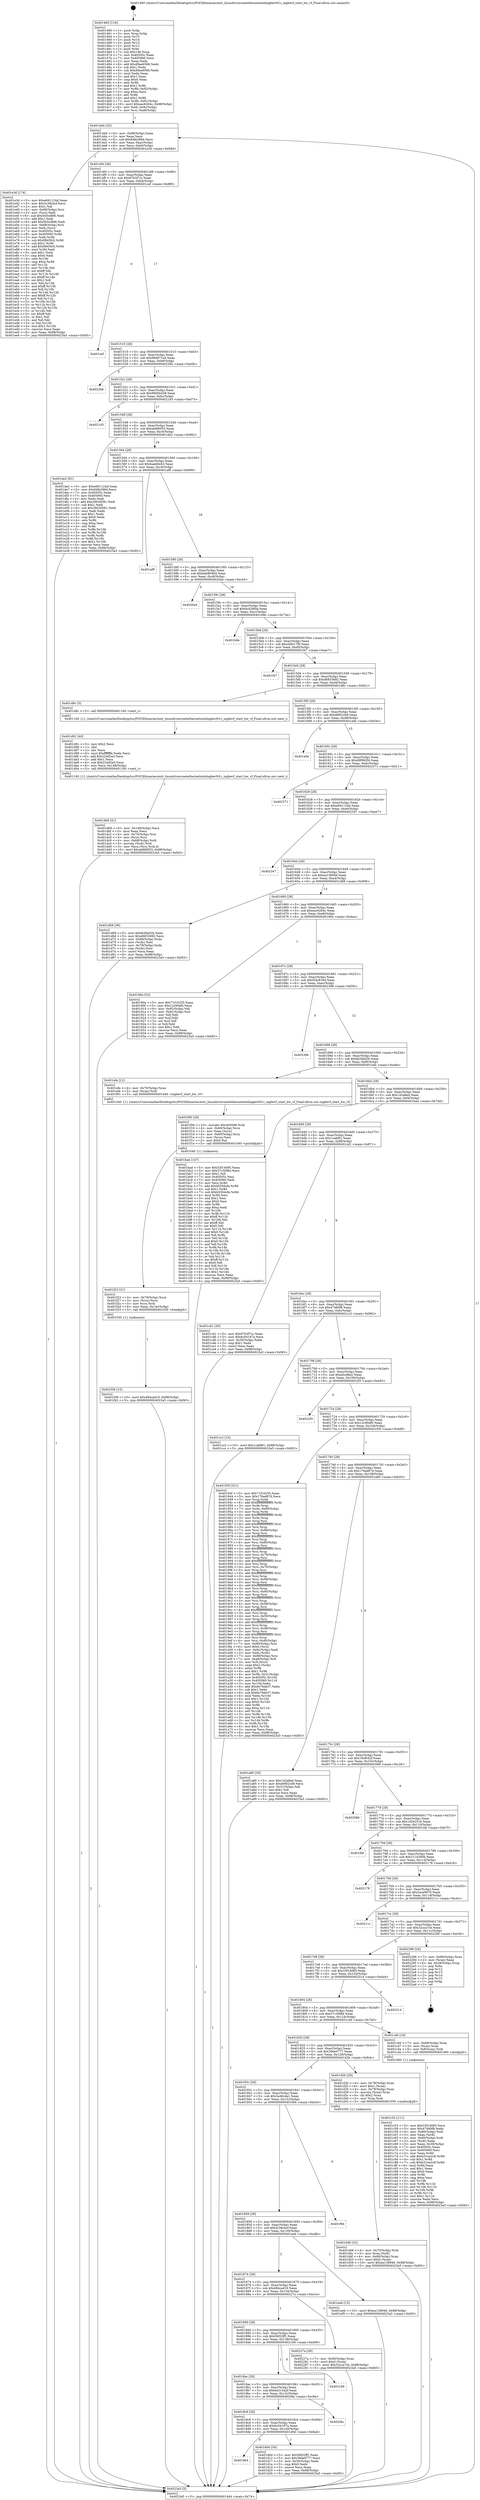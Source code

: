 digraph "0x401460" {
  label = "0x401460 (/mnt/c/Users/mathe/Desktop/tcc/POCII/binaries/extr_linuxdriversnetethernetintelixgbevfvf.c_ixgbevf_start_hw_vf_Final-ollvm.out::main(0))"
  labelloc = "t"
  node[shape=record]

  Entry [label="",width=0.3,height=0.3,shape=circle,fillcolor=black,style=filled]
  "0x4014d4" [label="{
     0x4014d4 [32]\l
     | [instrs]\l
     &nbsp;&nbsp;0x4014d4 \<+6\>: mov -0x98(%rbp),%eax\l
     &nbsp;&nbsp;0x4014da \<+2\>: mov %eax,%ecx\l
     &nbsp;&nbsp;0x4014dc \<+6\>: sub $0x84fe286d,%ecx\l
     &nbsp;&nbsp;0x4014e2 \<+6\>: mov %eax,-0xac(%rbp)\l
     &nbsp;&nbsp;0x4014e8 \<+6\>: mov %ecx,-0xb0(%rbp)\l
     &nbsp;&nbsp;0x4014ee \<+6\>: je 0000000000401e3d \<main+0x9dd\>\l
  }"]
  "0x401e3d" [label="{
     0x401e3d [174]\l
     | [instrs]\l
     &nbsp;&nbsp;0x401e3d \<+5\>: mov $0xe691124d,%eax\l
     &nbsp;&nbsp;0x401e42 \<+5\>: mov $0x3c38cbcf,%ecx\l
     &nbsp;&nbsp;0x401e47 \<+2\>: mov $0x1,%dl\l
     &nbsp;&nbsp;0x401e49 \<+4\>: mov -0x68(%rbp),%rsi\l
     &nbsp;&nbsp;0x401e4d \<+2\>: mov (%rsi),%edi\l
     &nbsp;&nbsp;0x401e4f \<+6\>: sub $0x5b5cdfd6,%edi\l
     &nbsp;&nbsp;0x401e55 \<+3\>: add $0x1,%edi\l
     &nbsp;&nbsp;0x401e58 \<+6\>: add $0x5b5cdfd6,%edi\l
     &nbsp;&nbsp;0x401e5e \<+4\>: mov -0x68(%rbp),%rsi\l
     &nbsp;&nbsp;0x401e62 \<+2\>: mov %edi,(%rsi)\l
     &nbsp;&nbsp;0x401e64 \<+7\>: mov 0x40505c,%edi\l
     &nbsp;&nbsp;0x401e6b \<+8\>: mov 0x405060,%r8d\l
     &nbsp;&nbsp;0x401e73 \<+3\>: mov %edi,%r9d\l
     &nbsp;&nbsp;0x401e76 \<+7\>: sub $0x9845fc0,%r9d\l
     &nbsp;&nbsp;0x401e7d \<+4\>: sub $0x1,%r9d\l
     &nbsp;&nbsp;0x401e81 \<+7\>: add $0x9845fc0,%r9d\l
     &nbsp;&nbsp;0x401e88 \<+4\>: imul %r9d,%edi\l
     &nbsp;&nbsp;0x401e8c \<+3\>: and $0x1,%edi\l
     &nbsp;&nbsp;0x401e8f \<+3\>: cmp $0x0,%edi\l
     &nbsp;&nbsp;0x401e92 \<+4\>: sete %r10b\l
     &nbsp;&nbsp;0x401e96 \<+4\>: cmp $0xa,%r8d\l
     &nbsp;&nbsp;0x401e9a \<+4\>: setl %r11b\l
     &nbsp;&nbsp;0x401e9e \<+3\>: mov %r10b,%bl\l
     &nbsp;&nbsp;0x401ea1 \<+3\>: xor $0xff,%bl\l
     &nbsp;&nbsp;0x401ea4 \<+3\>: mov %r11b,%r14b\l
     &nbsp;&nbsp;0x401ea7 \<+4\>: xor $0xff,%r14b\l
     &nbsp;&nbsp;0x401eab \<+3\>: xor $0x1,%dl\l
     &nbsp;&nbsp;0x401eae \<+3\>: mov %bl,%r15b\l
     &nbsp;&nbsp;0x401eb1 \<+4\>: and $0xff,%r15b\l
     &nbsp;&nbsp;0x401eb5 \<+3\>: and %dl,%r10b\l
     &nbsp;&nbsp;0x401eb8 \<+3\>: mov %r14b,%r12b\l
     &nbsp;&nbsp;0x401ebb \<+4\>: and $0xff,%r12b\l
     &nbsp;&nbsp;0x401ebf \<+3\>: and %dl,%r11b\l
     &nbsp;&nbsp;0x401ec2 \<+3\>: or %r10b,%r15b\l
     &nbsp;&nbsp;0x401ec5 \<+3\>: or %r11b,%r12b\l
     &nbsp;&nbsp;0x401ec8 \<+3\>: xor %r12b,%r15b\l
     &nbsp;&nbsp;0x401ecb \<+3\>: or %r14b,%bl\l
     &nbsp;&nbsp;0x401ece \<+3\>: xor $0xff,%bl\l
     &nbsp;&nbsp;0x401ed1 \<+3\>: or $0x1,%dl\l
     &nbsp;&nbsp;0x401ed4 \<+2\>: and %dl,%bl\l
     &nbsp;&nbsp;0x401ed6 \<+3\>: or %bl,%r15b\l
     &nbsp;&nbsp;0x401ed9 \<+4\>: test $0x1,%r15b\l
     &nbsp;&nbsp;0x401edd \<+3\>: cmovne %ecx,%eax\l
     &nbsp;&nbsp;0x401ee0 \<+6\>: mov %eax,-0x98(%rbp)\l
     &nbsp;&nbsp;0x401ee6 \<+5\>: jmp 00000000004023a5 \<main+0xf45\>\l
  }"]
  "0x4014f4" [label="{
     0x4014f4 [28]\l
     | [instrs]\l
     &nbsp;&nbsp;0x4014f4 \<+5\>: jmp 00000000004014f9 \<main+0x99\>\l
     &nbsp;&nbsp;0x4014f9 \<+6\>: mov -0xac(%rbp),%eax\l
     &nbsp;&nbsp;0x4014ff \<+5\>: sub $0x97b3f7cc,%eax\l
     &nbsp;&nbsp;0x401504 \<+6\>: mov %eax,-0xb4(%rbp)\l
     &nbsp;&nbsp;0x40150a \<+6\>: je 0000000000401cef \<main+0x88f\>\l
  }"]
  Exit [label="",width=0.3,height=0.3,shape=circle,fillcolor=black,style=filled,peripheries=2]
  "0x401cef" [label="{
     0x401cef\l
  }", style=dashed]
  "0x401510" [label="{
     0x401510 [28]\l
     | [instrs]\l
     &nbsp;&nbsp;0x401510 \<+5\>: jmp 0000000000401515 \<main+0xb5\>\l
     &nbsp;&nbsp;0x401515 \<+6\>: mov -0xac(%rbp),%eax\l
     &nbsp;&nbsp;0x40151b \<+5\>: sub $0x98d871a4,%eax\l
     &nbsp;&nbsp;0x401520 \<+6\>: mov %eax,-0xb8(%rbp)\l
     &nbsp;&nbsp;0x401526 \<+6\>: je 000000000040226b \<main+0xe0b\>\l
  }"]
  "0x401f38" [label="{
     0x401f38 [15]\l
     | [instrs]\l
     &nbsp;&nbsp;0x401f38 \<+10\>: movl $0x484cad19,-0x98(%rbp)\l
     &nbsp;&nbsp;0x401f42 \<+5\>: jmp 00000000004023a5 \<main+0xf45\>\l
  }"]
  "0x40226b" [label="{
     0x40226b\l
  }", style=dashed]
  "0x40152c" [label="{
     0x40152c [28]\l
     | [instrs]\l
     &nbsp;&nbsp;0x40152c \<+5\>: jmp 0000000000401531 \<main+0xd1\>\l
     &nbsp;&nbsp;0x401531 \<+6\>: mov -0xac(%rbp),%eax\l
     &nbsp;&nbsp;0x401537 \<+5\>: sub $0x99d5b438,%eax\l
     &nbsp;&nbsp;0x40153c \<+6\>: mov %eax,-0xbc(%rbp)\l
     &nbsp;&nbsp;0x401542 \<+6\>: je 00000000004021d3 \<main+0xd73\>\l
  }"]
  "0x401f23" [label="{
     0x401f23 [21]\l
     | [instrs]\l
     &nbsp;&nbsp;0x401f23 \<+4\>: mov -0x70(%rbp),%rcx\l
     &nbsp;&nbsp;0x401f27 \<+3\>: mov (%rcx),%rcx\l
     &nbsp;&nbsp;0x401f2a \<+3\>: mov %rcx,%rdi\l
     &nbsp;&nbsp;0x401f2d \<+6\>: mov %eax,-0x14c(%rbp)\l
     &nbsp;&nbsp;0x401f33 \<+5\>: call 0000000000401030 \<free@plt\>\l
     | [calls]\l
     &nbsp;&nbsp;0x401030 \{1\} (unknown)\l
  }"]
  "0x4021d3" [label="{
     0x4021d3\l
  }", style=dashed]
  "0x401548" [label="{
     0x401548 [28]\l
     | [instrs]\l
     &nbsp;&nbsp;0x401548 \<+5\>: jmp 000000000040154d \<main+0xed\>\l
     &nbsp;&nbsp;0x40154d \<+6\>: mov -0xac(%rbp),%eax\l
     &nbsp;&nbsp;0x401553 \<+5\>: sub $0xab880f33,%eax\l
     &nbsp;&nbsp;0x401558 \<+6\>: mov %eax,-0xc0(%rbp)\l
     &nbsp;&nbsp;0x40155e \<+6\>: je 0000000000401de2 \<main+0x982\>\l
  }"]
  "0x401f06" [label="{
     0x401f06 [29]\l
     | [instrs]\l
     &nbsp;&nbsp;0x401f06 \<+10\>: movabs $0x4030d6,%rdi\l
     &nbsp;&nbsp;0x401f10 \<+4\>: mov -0x60(%rbp),%rcx\l
     &nbsp;&nbsp;0x401f14 \<+2\>: mov %eax,(%rcx)\l
     &nbsp;&nbsp;0x401f16 \<+4\>: mov -0x60(%rbp),%rcx\l
     &nbsp;&nbsp;0x401f1a \<+2\>: mov (%rcx),%esi\l
     &nbsp;&nbsp;0x401f1c \<+2\>: mov $0x0,%al\l
     &nbsp;&nbsp;0x401f1e \<+5\>: call 0000000000401040 \<printf@plt\>\l
     | [calls]\l
     &nbsp;&nbsp;0x401040 \{1\} (unknown)\l
  }"]
  "0x401de2" [label="{
     0x401de2 [91]\l
     | [instrs]\l
     &nbsp;&nbsp;0x401de2 \<+5\>: mov $0xe691124d,%eax\l
     &nbsp;&nbsp;0x401de7 \<+5\>: mov $0x84fe286d,%ecx\l
     &nbsp;&nbsp;0x401dec \<+7\>: mov 0x40505c,%edx\l
     &nbsp;&nbsp;0x401df3 \<+7\>: mov 0x405060,%esi\l
     &nbsp;&nbsp;0x401dfa \<+2\>: mov %edx,%edi\l
     &nbsp;&nbsp;0x401dfc \<+6\>: add $0x2603d581,%edi\l
     &nbsp;&nbsp;0x401e02 \<+3\>: sub $0x1,%edi\l
     &nbsp;&nbsp;0x401e05 \<+6\>: sub $0x2603d581,%edi\l
     &nbsp;&nbsp;0x401e0b \<+3\>: imul %edi,%edx\l
     &nbsp;&nbsp;0x401e0e \<+3\>: and $0x1,%edx\l
     &nbsp;&nbsp;0x401e11 \<+3\>: cmp $0x0,%edx\l
     &nbsp;&nbsp;0x401e14 \<+4\>: sete %r8b\l
     &nbsp;&nbsp;0x401e18 \<+3\>: cmp $0xa,%esi\l
     &nbsp;&nbsp;0x401e1b \<+4\>: setl %r9b\l
     &nbsp;&nbsp;0x401e1f \<+3\>: mov %r8b,%r10b\l
     &nbsp;&nbsp;0x401e22 \<+3\>: and %r9b,%r10b\l
     &nbsp;&nbsp;0x401e25 \<+3\>: xor %r9b,%r8b\l
     &nbsp;&nbsp;0x401e28 \<+3\>: or %r8b,%r10b\l
     &nbsp;&nbsp;0x401e2b \<+4\>: test $0x1,%r10b\l
     &nbsp;&nbsp;0x401e2f \<+3\>: cmovne %ecx,%eax\l
     &nbsp;&nbsp;0x401e32 \<+6\>: mov %eax,-0x98(%rbp)\l
     &nbsp;&nbsp;0x401e38 \<+5\>: jmp 00000000004023a5 \<main+0xf45\>\l
  }"]
  "0x401564" [label="{
     0x401564 [28]\l
     | [instrs]\l
     &nbsp;&nbsp;0x401564 \<+5\>: jmp 0000000000401569 \<main+0x109\>\l
     &nbsp;&nbsp;0x401569 \<+6\>: mov -0xac(%rbp),%eax\l
     &nbsp;&nbsp;0x40156f \<+5\>: sub $0xbaab0d43,%eax\l
     &nbsp;&nbsp;0x401574 \<+6\>: mov %eax,-0xc4(%rbp)\l
     &nbsp;&nbsp;0x40157a \<+6\>: je 0000000000401af9 \<main+0x699\>\l
  }"]
  "0x401db9" [label="{
     0x401db9 [41]\l
     | [instrs]\l
     &nbsp;&nbsp;0x401db9 \<+6\>: mov -0x148(%rbp),%ecx\l
     &nbsp;&nbsp;0x401dbf \<+3\>: imul %eax,%ecx\l
     &nbsp;&nbsp;0x401dc2 \<+4\>: mov -0x70(%rbp),%rsi\l
     &nbsp;&nbsp;0x401dc6 \<+3\>: mov (%rsi),%rsi\l
     &nbsp;&nbsp;0x401dc9 \<+4\>: mov -0x68(%rbp),%rdi\l
     &nbsp;&nbsp;0x401dcd \<+3\>: movslq (%rdi),%rdi\l
     &nbsp;&nbsp;0x401dd0 \<+3\>: mov %ecx,(%rsi,%rdi,4)\l
     &nbsp;&nbsp;0x401dd3 \<+10\>: movl $0xab880f33,-0x98(%rbp)\l
     &nbsp;&nbsp;0x401ddd \<+5\>: jmp 00000000004023a5 \<main+0xf45\>\l
  }"]
  "0x401af9" [label="{
     0x401af9\l
  }", style=dashed]
  "0x401580" [label="{
     0x401580 [28]\l
     | [instrs]\l
     &nbsp;&nbsp;0x401580 \<+5\>: jmp 0000000000401585 \<main+0x125\>\l
     &nbsp;&nbsp;0x401585 \<+6\>: mov -0xac(%rbp),%eax\l
     &nbsp;&nbsp;0x40158b \<+5\>: sub $0xbab8040d,%eax\l
     &nbsp;&nbsp;0x401590 \<+6\>: mov %eax,-0xc8(%rbp)\l
     &nbsp;&nbsp;0x401596 \<+6\>: je 00000000004020a4 \<main+0xc44\>\l
  }"]
  "0x401d91" [label="{
     0x401d91 [40]\l
     | [instrs]\l
     &nbsp;&nbsp;0x401d91 \<+5\>: mov $0x2,%ecx\l
     &nbsp;&nbsp;0x401d96 \<+1\>: cltd\l
     &nbsp;&nbsp;0x401d97 \<+2\>: idiv %ecx\l
     &nbsp;&nbsp;0x401d99 \<+6\>: imul $0xfffffffe,%edx,%ecx\l
     &nbsp;&nbsp;0x401d9f \<+6\>: add $0x224d5a5,%ecx\l
     &nbsp;&nbsp;0x401da5 \<+3\>: add $0x1,%ecx\l
     &nbsp;&nbsp;0x401da8 \<+6\>: sub $0x224d5a5,%ecx\l
     &nbsp;&nbsp;0x401dae \<+6\>: mov %ecx,-0x148(%rbp)\l
     &nbsp;&nbsp;0x401db4 \<+5\>: call 0000000000401160 \<next_i\>\l
     | [calls]\l
     &nbsp;&nbsp;0x401160 \{1\} (/mnt/c/Users/mathe/Desktop/tcc/POCII/binaries/extr_linuxdriversnetethernetintelixgbevfvf.c_ixgbevf_start_hw_vf_Final-ollvm.out::next_i)\l
  }"]
  "0x4020a4" [label="{
     0x4020a4\l
  }", style=dashed]
  "0x40159c" [label="{
     0x40159c [28]\l
     | [instrs]\l
     &nbsp;&nbsp;0x40159c \<+5\>: jmp 00000000004015a1 \<main+0x141\>\l
     &nbsp;&nbsp;0x4015a1 \<+6\>: mov -0xac(%rbp),%eax\l
     &nbsp;&nbsp;0x4015a7 \<+5\>: sub $0xbc428fda,%eax\l
     &nbsp;&nbsp;0x4015ac \<+6\>: mov %eax,-0xcc(%rbp)\l
     &nbsp;&nbsp;0x4015b2 \<+6\>: je 0000000000401b9e \<main+0x73e\>\l
  }"]
  "0x401d48" [label="{
     0x401d48 [32]\l
     | [instrs]\l
     &nbsp;&nbsp;0x401d48 \<+4\>: mov -0x70(%rbp),%rdi\l
     &nbsp;&nbsp;0x401d4c \<+3\>: mov %rax,(%rdi)\l
     &nbsp;&nbsp;0x401d4f \<+4\>: mov -0x68(%rbp),%rax\l
     &nbsp;&nbsp;0x401d53 \<+6\>: movl $0x0,(%rax)\l
     &nbsp;&nbsp;0x401d59 \<+10\>: movl $0xea138946,-0x98(%rbp)\l
     &nbsp;&nbsp;0x401d63 \<+5\>: jmp 00000000004023a5 \<main+0xf45\>\l
  }"]
  "0x401b9e" [label="{
     0x401b9e\l
  }", style=dashed]
  "0x4015b8" [label="{
     0x4015b8 [28]\l
     | [instrs]\l
     &nbsp;&nbsp;0x4015b8 \<+5\>: jmp 00000000004015bd \<main+0x15d\>\l
     &nbsp;&nbsp;0x4015bd \<+6\>: mov -0xac(%rbp),%eax\l
     &nbsp;&nbsp;0x4015c3 \<+5\>: sub $0xcb8c17f0,%eax\l
     &nbsp;&nbsp;0x4015c8 \<+6\>: mov %eax,-0xd0(%rbp)\l
     &nbsp;&nbsp;0x4015ce \<+6\>: je 0000000000401f47 \<main+0xae7\>\l
  }"]
  "0x4018e4" [label="{
     0x4018e4\l
  }", style=dashed]
  "0x401f47" [label="{
     0x401f47\l
  }", style=dashed]
  "0x4015d4" [label="{
     0x4015d4 [28]\l
     | [instrs]\l
     &nbsp;&nbsp;0x4015d4 \<+5\>: jmp 00000000004015d9 \<main+0x179\>\l
     &nbsp;&nbsp;0x4015d9 \<+6\>: mov -0xac(%rbp),%eax\l
     &nbsp;&nbsp;0x4015df \<+5\>: sub $0xd6833692,%eax\l
     &nbsp;&nbsp;0x4015e4 \<+6\>: mov %eax,-0xd4(%rbp)\l
     &nbsp;&nbsp;0x4015ea \<+6\>: je 0000000000401d8c \<main+0x92c\>\l
  }"]
  "0x401d0d" [label="{
     0x401d0d [30]\l
     | [instrs]\l
     &nbsp;&nbsp;0x401d0d \<+5\>: mov $0x5fd52ff1,%eax\l
     &nbsp;&nbsp;0x401d12 \<+5\>: mov $0x39de0777,%ecx\l
     &nbsp;&nbsp;0x401d17 \<+3\>: mov -0x30(%rbp),%edx\l
     &nbsp;&nbsp;0x401d1a \<+3\>: cmp $0x0,%edx\l
     &nbsp;&nbsp;0x401d1d \<+3\>: cmove %ecx,%eax\l
     &nbsp;&nbsp;0x401d20 \<+6\>: mov %eax,-0x98(%rbp)\l
     &nbsp;&nbsp;0x401d26 \<+5\>: jmp 00000000004023a5 \<main+0xf45\>\l
  }"]
  "0x401d8c" [label="{
     0x401d8c [5]\l
     | [instrs]\l
     &nbsp;&nbsp;0x401d8c \<+5\>: call 0000000000401160 \<next_i\>\l
     | [calls]\l
     &nbsp;&nbsp;0x401160 \{1\} (/mnt/c/Users/mathe/Desktop/tcc/POCII/binaries/extr_linuxdriversnetethernetintelixgbevfvf.c_ixgbevf_start_hw_vf_Final-ollvm.out::next_i)\l
  }"]
  "0x4015f0" [label="{
     0x4015f0 [28]\l
     | [instrs]\l
     &nbsp;&nbsp;0x4015f0 \<+5\>: jmp 00000000004015f5 \<main+0x195\>\l
     &nbsp;&nbsp;0x4015f5 \<+6\>: mov -0xac(%rbp),%eax\l
     &nbsp;&nbsp;0x4015fb \<+5\>: sub $0xd6f02cb9,%eax\l
     &nbsp;&nbsp;0x401600 \<+6\>: mov %eax,-0xd8(%rbp)\l
     &nbsp;&nbsp;0x401606 \<+6\>: je 0000000000401a9e \<main+0x63e\>\l
  }"]
  "0x4018c8" [label="{
     0x4018c8 [28]\l
     | [instrs]\l
     &nbsp;&nbsp;0x4018c8 \<+5\>: jmp 00000000004018cd \<main+0x46d\>\l
     &nbsp;&nbsp;0x4018cd \<+6\>: mov -0xac(%rbp),%eax\l
     &nbsp;&nbsp;0x4018d3 \<+5\>: sub $0x6c04167a,%eax\l
     &nbsp;&nbsp;0x4018d8 \<+6\>: mov %eax,-0x140(%rbp)\l
     &nbsp;&nbsp;0x4018de \<+6\>: je 0000000000401d0d \<main+0x8ad\>\l
  }"]
  "0x401a9e" [label="{
     0x401a9e\l
  }", style=dashed]
  "0x40160c" [label="{
     0x40160c [28]\l
     | [instrs]\l
     &nbsp;&nbsp;0x40160c \<+5\>: jmp 0000000000401611 \<main+0x1b1\>\l
     &nbsp;&nbsp;0x401611 \<+6\>: mov -0xac(%rbp),%eax\l
     &nbsp;&nbsp;0x401617 \<+5\>: sub $0xd9f992f4,%eax\l
     &nbsp;&nbsp;0x40161c \<+6\>: mov %eax,-0xdc(%rbp)\l
     &nbsp;&nbsp;0x401622 \<+6\>: je 0000000000402371 \<main+0xf11\>\l
  }"]
  "0x4020fa" [label="{
     0x4020fa\l
  }", style=dashed]
  "0x402371" [label="{
     0x402371\l
  }", style=dashed]
  "0x401628" [label="{
     0x401628 [28]\l
     | [instrs]\l
     &nbsp;&nbsp;0x401628 \<+5\>: jmp 000000000040162d \<main+0x1cd\>\l
     &nbsp;&nbsp;0x40162d \<+6\>: mov -0xac(%rbp),%eax\l
     &nbsp;&nbsp;0x401633 \<+5\>: sub $0xe691124d,%eax\l
     &nbsp;&nbsp;0x401638 \<+6\>: mov %eax,-0xe0(%rbp)\l
     &nbsp;&nbsp;0x40163e \<+6\>: je 0000000000402347 \<main+0xee7\>\l
  }"]
  "0x4018ac" [label="{
     0x4018ac [28]\l
     | [instrs]\l
     &nbsp;&nbsp;0x4018ac \<+5\>: jmp 00000000004018b1 \<main+0x451\>\l
     &nbsp;&nbsp;0x4018b1 \<+6\>: mov -0xac(%rbp),%eax\l
     &nbsp;&nbsp;0x4018b7 \<+5\>: sub $0x6a315a2f,%eax\l
     &nbsp;&nbsp;0x4018bc \<+6\>: mov %eax,-0x13c(%rbp)\l
     &nbsp;&nbsp;0x4018c2 \<+6\>: je 00000000004020fa \<main+0xc9a\>\l
  }"]
  "0x402347" [label="{
     0x402347\l
  }", style=dashed]
  "0x401644" [label="{
     0x401644 [28]\l
     | [instrs]\l
     &nbsp;&nbsp;0x401644 \<+5\>: jmp 0000000000401649 \<main+0x1e9\>\l
     &nbsp;&nbsp;0x401649 \<+6\>: mov -0xac(%rbp),%eax\l
     &nbsp;&nbsp;0x40164f \<+5\>: sub $0xea138946,%eax\l
     &nbsp;&nbsp;0x401654 \<+6\>: mov %eax,-0xe4(%rbp)\l
     &nbsp;&nbsp;0x40165a \<+6\>: je 0000000000401d68 \<main+0x908\>\l
  }"]
  "0x402169" [label="{
     0x402169\l
  }", style=dashed]
  "0x401d68" [label="{
     0x401d68 [36]\l
     | [instrs]\l
     &nbsp;&nbsp;0x401d68 \<+5\>: mov $0xfe28a02b,%eax\l
     &nbsp;&nbsp;0x401d6d \<+5\>: mov $0xd6833692,%ecx\l
     &nbsp;&nbsp;0x401d72 \<+4\>: mov -0x68(%rbp),%rdx\l
     &nbsp;&nbsp;0x401d76 \<+2\>: mov (%rdx),%esi\l
     &nbsp;&nbsp;0x401d78 \<+4\>: mov -0x78(%rbp),%rdx\l
     &nbsp;&nbsp;0x401d7c \<+2\>: cmp (%rdx),%esi\l
     &nbsp;&nbsp;0x401d7e \<+3\>: cmovl %ecx,%eax\l
     &nbsp;&nbsp;0x401d81 \<+6\>: mov %eax,-0x98(%rbp)\l
     &nbsp;&nbsp;0x401d87 \<+5\>: jmp 00000000004023a5 \<main+0xf45\>\l
  }"]
  "0x401660" [label="{
     0x401660 [28]\l
     | [instrs]\l
     &nbsp;&nbsp;0x401660 \<+5\>: jmp 0000000000401665 \<main+0x205\>\l
     &nbsp;&nbsp;0x401665 \<+6\>: mov -0xac(%rbp),%eax\l
     &nbsp;&nbsp;0x40166b \<+5\>: sub $0xeac6264c,%eax\l
     &nbsp;&nbsp;0x401670 \<+6\>: mov %eax,-0xe8(%rbp)\l
     &nbsp;&nbsp;0x401676 \<+6\>: je 000000000040190a \<main+0x4aa\>\l
  }"]
  "0x401890" [label="{
     0x401890 [28]\l
     | [instrs]\l
     &nbsp;&nbsp;0x401890 \<+5\>: jmp 0000000000401895 \<main+0x435\>\l
     &nbsp;&nbsp;0x401895 \<+6\>: mov -0xac(%rbp),%eax\l
     &nbsp;&nbsp;0x40189b \<+5\>: sub $0x5fd52ff1,%eax\l
     &nbsp;&nbsp;0x4018a0 \<+6\>: mov %eax,-0x138(%rbp)\l
     &nbsp;&nbsp;0x4018a6 \<+6\>: je 0000000000402169 \<main+0xd09\>\l
  }"]
  "0x40190a" [label="{
     0x40190a [53]\l
     | [instrs]\l
     &nbsp;&nbsp;0x40190a \<+5\>: mov $0x71f10255,%eax\l
     &nbsp;&nbsp;0x40190f \<+5\>: mov $0x12c90af0,%ecx\l
     &nbsp;&nbsp;0x401914 \<+6\>: mov -0x92(%rbp),%dl\l
     &nbsp;&nbsp;0x40191a \<+7\>: mov -0x91(%rbp),%sil\l
     &nbsp;&nbsp;0x401921 \<+3\>: mov %dl,%dil\l
     &nbsp;&nbsp;0x401924 \<+3\>: and %sil,%dil\l
     &nbsp;&nbsp;0x401927 \<+3\>: xor %sil,%dl\l
     &nbsp;&nbsp;0x40192a \<+3\>: or %dl,%dil\l
     &nbsp;&nbsp;0x40192d \<+4\>: test $0x1,%dil\l
     &nbsp;&nbsp;0x401931 \<+3\>: cmovne %ecx,%eax\l
     &nbsp;&nbsp;0x401934 \<+6\>: mov %eax,-0x98(%rbp)\l
     &nbsp;&nbsp;0x40193a \<+5\>: jmp 00000000004023a5 \<main+0xf45\>\l
  }"]
  "0x40167c" [label="{
     0x40167c [28]\l
     | [instrs]\l
     &nbsp;&nbsp;0x40167c \<+5\>: jmp 0000000000401681 \<main+0x221\>\l
     &nbsp;&nbsp;0x401681 \<+6\>: mov -0xac(%rbp),%eax\l
     &nbsp;&nbsp;0x401687 \<+5\>: sub $0xf2dc8164,%eax\l
     &nbsp;&nbsp;0x40168c \<+6\>: mov %eax,-0xec(%rbp)\l
     &nbsp;&nbsp;0x401692 \<+6\>: je 0000000000402396 \<main+0xf36\>\l
  }"]
  "0x4023a5" [label="{
     0x4023a5 [5]\l
     | [instrs]\l
     &nbsp;&nbsp;0x4023a5 \<+5\>: jmp 00000000004014d4 \<main+0x74\>\l
  }"]
  "0x401460" [label="{
     0x401460 [116]\l
     | [instrs]\l
     &nbsp;&nbsp;0x401460 \<+1\>: push %rbp\l
     &nbsp;&nbsp;0x401461 \<+3\>: mov %rsp,%rbp\l
     &nbsp;&nbsp;0x401464 \<+2\>: push %r15\l
     &nbsp;&nbsp;0x401466 \<+2\>: push %r14\l
     &nbsp;&nbsp;0x401468 \<+2\>: push %r13\l
     &nbsp;&nbsp;0x40146a \<+2\>: push %r12\l
     &nbsp;&nbsp;0x40146c \<+1\>: push %rbx\l
     &nbsp;&nbsp;0x40146d \<+7\>: sub $0x148,%rsp\l
     &nbsp;&nbsp;0x401474 \<+7\>: mov 0x40505c,%eax\l
     &nbsp;&nbsp;0x40147b \<+7\>: mov 0x405060,%ecx\l
     &nbsp;&nbsp;0x401482 \<+2\>: mov %eax,%edx\l
     &nbsp;&nbsp;0x401484 \<+6\>: add $0xd9ae6566,%edx\l
     &nbsp;&nbsp;0x40148a \<+3\>: sub $0x1,%edx\l
     &nbsp;&nbsp;0x40148d \<+6\>: sub $0xd9ae6566,%edx\l
     &nbsp;&nbsp;0x401493 \<+3\>: imul %edx,%eax\l
     &nbsp;&nbsp;0x401496 \<+3\>: and $0x1,%eax\l
     &nbsp;&nbsp;0x401499 \<+3\>: cmp $0x0,%eax\l
     &nbsp;&nbsp;0x40149c \<+4\>: sete %r8b\l
     &nbsp;&nbsp;0x4014a0 \<+4\>: and $0x1,%r8b\l
     &nbsp;&nbsp;0x4014a4 \<+7\>: mov %r8b,-0x92(%rbp)\l
     &nbsp;&nbsp;0x4014ab \<+3\>: cmp $0xa,%ecx\l
     &nbsp;&nbsp;0x4014ae \<+4\>: setl %r8b\l
     &nbsp;&nbsp;0x4014b2 \<+4\>: and $0x1,%r8b\l
     &nbsp;&nbsp;0x4014b6 \<+7\>: mov %r8b,-0x91(%rbp)\l
     &nbsp;&nbsp;0x4014bd \<+10\>: movl $0xeac6264c,-0x98(%rbp)\l
     &nbsp;&nbsp;0x4014c7 \<+6\>: mov %edi,-0x9c(%rbp)\l
     &nbsp;&nbsp;0x4014cd \<+7\>: mov %rsi,-0xa8(%rbp)\l
  }"]
  "0x40227a" [label="{
     0x40227a [28]\l
     | [instrs]\l
     &nbsp;&nbsp;0x40227a \<+7\>: mov -0x90(%rbp),%rax\l
     &nbsp;&nbsp;0x402281 \<+6\>: movl $0x0,(%rax)\l
     &nbsp;&nbsp;0x402287 \<+10\>: movl $0x32cca7cb,-0x98(%rbp)\l
     &nbsp;&nbsp;0x402291 \<+5\>: jmp 00000000004023a5 \<main+0xf45\>\l
  }"]
  "0x402396" [label="{
     0x402396\l
  }", style=dashed]
  "0x401698" [label="{
     0x401698 [28]\l
     | [instrs]\l
     &nbsp;&nbsp;0x401698 \<+5\>: jmp 000000000040169d \<main+0x23d\>\l
     &nbsp;&nbsp;0x40169d \<+6\>: mov -0xac(%rbp),%eax\l
     &nbsp;&nbsp;0x4016a3 \<+5\>: sub $0xfe28a02b,%eax\l
     &nbsp;&nbsp;0x4016a8 \<+6\>: mov %eax,-0xf0(%rbp)\l
     &nbsp;&nbsp;0x4016ae \<+6\>: je 0000000000401efa \<main+0xa9a\>\l
  }"]
  "0x401874" [label="{
     0x401874 [28]\l
     | [instrs]\l
     &nbsp;&nbsp;0x401874 \<+5\>: jmp 0000000000401879 \<main+0x419\>\l
     &nbsp;&nbsp;0x401879 \<+6\>: mov -0xac(%rbp),%eax\l
     &nbsp;&nbsp;0x40187f \<+5\>: sub $0x484cad19,%eax\l
     &nbsp;&nbsp;0x401884 \<+6\>: mov %eax,-0x134(%rbp)\l
     &nbsp;&nbsp;0x40188a \<+6\>: je 000000000040227a \<main+0xe1a\>\l
  }"]
  "0x401efa" [label="{
     0x401efa [12]\l
     | [instrs]\l
     &nbsp;&nbsp;0x401efa \<+4\>: mov -0x70(%rbp),%rax\l
     &nbsp;&nbsp;0x401efe \<+3\>: mov (%rax),%rdi\l
     &nbsp;&nbsp;0x401f01 \<+5\>: call 0000000000401440 \<ixgbevf_start_hw_vf\>\l
     | [calls]\l
     &nbsp;&nbsp;0x401440 \{1\} (/mnt/c/Users/mathe/Desktop/tcc/POCII/binaries/extr_linuxdriversnetethernetintelixgbevfvf.c_ixgbevf_start_hw_vf_Final-ollvm.out::ixgbevf_start_hw_vf)\l
  }"]
  "0x4016b4" [label="{
     0x4016b4 [28]\l
     | [instrs]\l
     &nbsp;&nbsp;0x4016b4 \<+5\>: jmp 00000000004016b9 \<main+0x259\>\l
     &nbsp;&nbsp;0x4016b9 \<+6\>: mov -0xac(%rbp),%eax\l
     &nbsp;&nbsp;0x4016bf \<+5\>: sub $0x142a8ed,%eax\l
     &nbsp;&nbsp;0x4016c4 \<+6\>: mov %eax,-0xf4(%rbp)\l
     &nbsp;&nbsp;0x4016ca \<+6\>: je 0000000000401bad \<main+0x74d\>\l
  }"]
  "0x401eeb" [label="{
     0x401eeb [15]\l
     | [instrs]\l
     &nbsp;&nbsp;0x401eeb \<+10\>: movl $0xea138946,-0x98(%rbp)\l
     &nbsp;&nbsp;0x401ef5 \<+5\>: jmp 00000000004023a5 \<main+0xf45\>\l
  }"]
  "0x401bad" [label="{
     0x401bad [147]\l
     | [instrs]\l
     &nbsp;&nbsp;0x401bad \<+5\>: mov $0x33f14085,%eax\l
     &nbsp;&nbsp;0x401bb2 \<+5\>: mov $0x37c30f84,%ecx\l
     &nbsp;&nbsp;0x401bb7 \<+2\>: mov $0x1,%dl\l
     &nbsp;&nbsp;0x401bb9 \<+7\>: mov 0x40505c,%esi\l
     &nbsp;&nbsp;0x401bc0 \<+7\>: mov 0x405060,%edi\l
     &nbsp;&nbsp;0x401bc7 \<+3\>: mov %esi,%r8d\l
     &nbsp;&nbsp;0x401bca \<+7\>: add $0xb550dcfe,%r8d\l
     &nbsp;&nbsp;0x401bd1 \<+4\>: sub $0x1,%r8d\l
     &nbsp;&nbsp;0x401bd5 \<+7\>: sub $0xb550dcfe,%r8d\l
     &nbsp;&nbsp;0x401bdc \<+4\>: imul %r8d,%esi\l
     &nbsp;&nbsp;0x401be0 \<+3\>: and $0x1,%esi\l
     &nbsp;&nbsp;0x401be3 \<+3\>: cmp $0x0,%esi\l
     &nbsp;&nbsp;0x401be6 \<+4\>: sete %r9b\l
     &nbsp;&nbsp;0x401bea \<+3\>: cmp $0xa,%edi\l
     &nbsp;&nbsp;0x401bed \<+4\>: setl %r10b\l
     &nbsp;&nbsp;0x401bf1 \<+3\>: mov %r9b,%r11b\l
     &nbsp;&nbsp;0x401bf4 \<+4\>: xor $0xff,%r11b\l
     &nbsp;&nbsp;0x401bf8 \<+3\>: mov %r10b,%bl\l
     &nbsp;&nbsp;0x401bfb \<+3\>: xor $0xff,%bl\l
     &nbsp;&nbsp;0x401bfe \<+3\>: xor $0x0,%dl\l
     &nbsp;&nbsp;0x401c01 \<+3\>: mov %r11b,%r14b\l
     &nbsp;&nbsp;0x401c04 \<+4\>: and $0x0,%r14b\l
     &nbsp;&nbsp;0x401c08 \<+3\>: and %dl,%r9b\l
     &nbsp;&nbsp;0x401c0b \<+3\>: mov %bl,%r15b\l
     &nbsp;&nbsp;0x401c0e \<+4\>: and $0x0,%r15b\l
     &nbsp;&nbsp;0x401c12 \<+3\>: and %dl,%r10b\l
     &nbsp;&nbsp;0x401c15 \<+3\>: or %r9b,%r14b\l
     &nbsp;&nbsp;0x401c18 \<+3\>: or %r10b,%r15b\l
     &nbsp;&nbsp;0x401c1b \<+3\>: xor %r15b,%r14b\l
     &nbsp;&nbsp;0x401c1e \<+3\>: or %bl,%r11b\l
     &nbsp;&nbsp;0x401c21 \<+4\>: xor $0xff,%r11b\l
     &nbsp;&nbsp;0x401c25 \<+3\>: or $0x0,%dl\l
     &nbsp;&nbsp;0x401c28 \<+3\>: and %dl,%r11b\l
     &nbsp;&nbsp;0x401c2b \<+3\>: or %r11b,%r14b\l
     &nbsp;&nbsp;0x401c2e \<+4\>: test $0x1,%r14b\l
     &nbsp;&nbsp;0x401c32 \<+3\>: cmovne %ecx,%eax\l
     &nbsp;&nbsp;0x401c35 \<+6\>: mov %eax,-0x98(%rbp)\l
     &nbsp;&nbsp;0x401c3b \<+5\>: jmp 00000000004023a5 \<main+0xf45\>\l
  }"]
  "0x4016d0" [label="{
     0x4016d0 [28]\l
     | [instrs]\l
     &nbsp;&nbsp;0x4016d0 \<+5\>: jmp 00000000004016d5 \<main+0x275\>\l
     &nbsp;&nbsp;0x4016d5 \<+6\>: mov -0xac(%rbp),%eax\l
     &nbsp;&nbsp;0x4016db \<+5\>: sub $0x1ca6f81,%eax\l
     &nbsp;&nbsp;0x4016e0 \<+6\>: mov %eax,-0xf8(%rbp)\l
     &nbsp;&nbsp;0x4016e6 \<+6\>: je 0000000000401cd1 \<main+0x871\>\l
  }"]
  "0x401858" [label="{
     0x401858 [28]\l
     | [instrs]\l
     &nbsp;&nbsp;0x401858 \<+5\>: jmp 000000000040185d \<main+0x3fd\>\l
     &nbsp;&nbsp;0x40185d \<+6\>: mov -0xac(%rbp),%eax\l
     &nbsp;&nbsp;0x401863 \<+5\>: sub $0x3c38cbcf,%eax\l
     &nbsp;&nbsp;0x401868 \<+6\>: mov %eax,-0x130(%rbp)\l
     &nbsp;&nbsp;0x40186e \<+6\>: je 0000000000401eeb \<main+0xa8b\>\l
  }"]
  "0x401cd1" [label="{
     0x401cd1 [30]\l
     | [instrs]\l
     &nbsp;&nbsp;0x401cd1 \<+5\>: mov $0x97b3f7cc,%eax\l
     &nbsp;&nbsp;0x401cd6 \<+5\>: mov $0x6c04167a,%ecx\l
     &nbsp;&nbsp;0x401cdb \<+3\>: mov -0x30(%rbp),%edx\l
     &nbsp;&nbsp;0x401cde \<+3\>: cmp $0x1,%edx\l
     &nbsp;&nbsp;0x401ce1 \<+3\>: cmovl %ecx,%eax\l
     &nbsp;&nbsp;0x401ce4 \<+6\>: mov %eax,-0x98(%rbp)\l
     &nbsp;&nbsp;0x401cea \<+5\>: jmp 00000000004023a5 \<main+0xf45\>\l
  }"]
  "0x4016ec" [label="{
     0x4016ec [28]\l
     | [instrs]\l
     &nbsp;&nbsp;0x4016ec \<+5\>: jmp 00000000004016f1 \<main+0x291\>\l
     &nbsp;&nbsp;0x4016f1 \<+6\>: mov -0xac(%rbp),%eax\l
     &nbsp;&nbsp;0x4016f7 \<+5\>: sub $0x47480f8,%eax\l
     &nbsp;&nbsp;0x4016fc \<+6\>: mov %eax,-0xfc(%rbp)\l
     &nbsp;&nbsp;0x401702 \<+6\>: je 0000000000401cc2 \<main+0x862\>\l
  }"]
  "0x401f84" [label="{
     0x401f84\l
  }", style=dashed]
  "0x401cc2" [label="{
     0x401cc2 [15]\l
     | [instrs]\l
     &nbsp;&nbsp;0x401cc2 \<+10\>: movl $0x1ca6f81,-0x98(%rbp)\l
     &nbsp;&nbsp;0x401ccc \<+5\>: jmp 00000000004023a5 \<main+0xf45\>\l
  }"]
  "0x401708" [label="{
     0x401708 [28]\l
     | [instrs]\l
     &nbsp;&nbsp;0x401708 \<+5\>: jmp 000000000040170d \<main+0x2ad\>\l
     &nbsp;&nbsp;0x40170d \<+6\>: mov -0xac(%rbp),%eax\l
     &nbsp;&nbsp;0x401713 \<+5\>: sub $0xa0cd8a2,%eax\l
     &nbsp;&nbsp;0x401718 \<+6\>: mov %eax,-0x100(%rbp)\l
     &nbsp;&nbsp;0x40171e \<+6\>: je 00000000004022f3 \<main+0xe93\>\l
  }"]
  "0x40183c" [label="{
     0x40183c [28]\l
     | [instrs]\l
     &nbsp;&nbsp;0x40183c \<+5\>: jmp 0000000000401841 \<main+0x3e1\>\l
     &nbsp;&nbsp;0x401841 \<+6\>: mov -0xac(%rbp),%eax\l
     &nbsp;&nbsp;0x401847 \<+5\>: sub $0x3a40cda1,%eax\l
     &nbsp;&nbsp;0x40184c \<+6\>: mov %eax,-0x12c(%rbp)\l
     &nbsp;&nbsp;0x401852 \<+6\>: je 0000000000401f84 \<main+0xb24\>\l
  }"]
  "0x4022f3" [label="{
     0x4022f3\l
  }", style=dashed]
  "0x401724" [label="{
     0x401724 [28]\l
     | [instrs]\l
     &nbsp;&nbsp;0x401724 \<+5\>: jmp 0000000000401729 \<main+0x2c9\>\l
     &nbsp;&nbsp;0x401729 \<+6\>: mov -0xac(%rbp),%eax\l
     &nbsp;&nbsp;0x40172f \<+5\>: sub $0x12c90af0,%eax\l
     &nbsp;&nbsp;0x401734 \<+6\>: mov %eax,-0x104(%rbp)\l
     &nbsp;&nbsp;0x40173a \<+6\>: je 000000000040193f \<main+0x4df\>\l
  }"]
  "0x401d2b" [label="{
     0x401d2b [29]\l
     | [instrs]\l
     &nbsp;&nbsp;0x401d2b \<+4\>: mov -0x78(%rbp),%rax\l
     &nbsp;&nbsp;0x401d2f \<+6\>: movl $0x1,(%rax)\l
     &nbsp;&nbsp;0x401d35 \<+4\>: mov -0x78(%rbp),%rax\l
     &nbsp;&nbsp;0x401d39 \<+3\>: movslq (%rax),%rax\l
     &nbsp;&nbsp;0x401d3c \<+4\>: shl $0x2,%rax\l
     &nbsp;&nbsp;0x401d40 \<+3\>: mov %rax,%rdi\l
     &nbsp;&nbsp;0x401d43 \<+5\>: call 0000000000401050 \<malloc@plt\>\l
     | [calls]\l
     &nbsp;&nbsp;0x401050 \{1\} (unknown)\l
  }"]
  "0x40193f" [label="{
     0x40193f [321]\l
     | [instrs]\l
     &nbsp;&nbsp;0x40193f \<+5\>: mov $0x71f10255,%eax\l
     &nbsp;&nbsp;0x401944 \<+5\>: mov $0x176ad87d,%ecx\l
     &nbsp;&nbsp;0x401949 \<+3\>: mov %rsp,%rdx\l
     &nbsp;&nbsp;0x40194c \<+4\>: add $0xfffffffffffffff0,%rdx\l
     &nbsp;&nbsp;0x401950 \<+3\>: mov %rdx,%rsp\l
     &nbsp;&nbsp;0x401953 \<+7\>: mov %rdx,-0x90(%rbp)\l
     &nbsp;&nbsp;0x40195a \<+3\>: mov %rsp,%rdx\l
     &nbsp;&nbsp;0x40195d \<+4\>: add $0xfffffffffffffff0,%rdx\l
     &nbsp;&nbsp;0x401961 \<+3\>: mov %rdx,%rsp\l
     &nbsp;&nbsp;0x401964 \<+3\>: mov %rsp,%rsi\l
     &nbsp;&nbsp;0x401967 \<+4\>: add $0xfffffffffffffff0,%rsi\l
     &nbsp;&nbsp;0x40196b \<+3\>: mov %rsi,%rsp\l
     &nbsp;&nbsp;0x40196e \<+7\>: mov %rsi,-0x88(%rbp)\l
     &nbsp;&nbsp;0x401975 \<+3\>: mov %rsp,%rsi\l
     &nbsp;&nbsp;0x401978 \<+4\>: add $0xfffffffffffffff0,%rsi\l
     &nbsp;&nbsp;0x40197c \<+3\>: mov %rsi,%rsp\l
     &nbsp;&nbsp;0x40197f \<+4\>: mov %rsi,-0x80(%rbp)\l
     &nbsp;&nbsp;0x401983 \<+3\>: mov %rsp,%rsi\l
     &nbsp;&nbsp;0x401986 \<+4\>: add $0xfffffffffffffff0,%rsi\l
     &nbsp;&nbsp;0x40198a \<+3\>: mov %rsi,%rsp\l
     &nbsp;&nbsp;0x40198d \<+4\>: mov %rsi,-0x78(%rbp)\l
     &nbsp;&nbsp;0x401991 \<+3\>: mov %rsp,%rsi\l
     &nbsp;&nbsp;0x401994 \<+4\>: add $0xfffffffffffffff0,%rsi\l
     &nbsp;&nbsp;0x401998 \<+3\>: mov %rsi,%rsp\l
     &nbsp;&nbsp;0x40199b \<+4\>: mov %rsi,-0x70(%rbp)\l
     &nbsp;&nbsp;0x40199f \<+3\>: mov %rsp,%rsi\l
     &nbsp;&nbsp;0x4019a2 \<+4\>: add $0xfffffffffffffff0,%rsi\l
     &nbsp;&nbsp;0x4019a6 \<+3\>: mov %rsi,%rsp\l
     &nbsp;&nbsp;0x4019a9 \<+4\>: mov %rsi,-0x68(%rbp)\l
     &nbsp;&nbsp;0x4019ad \<+3\>: mov %rsp,%rsi\l
     &nbsp;&nbsp;0x4019b0 \<+4\>: add $0xfffffffffffffff0,%rsi\l
     &nbsp;&nbsp;0x4019b4 \<+3\>: mov %rsi,%rsp\l
     &nbsp;&nbsp;0x4019b7 \<+4\>: mov %rsi,-0x60(%rbp)\l
     &nbsp;&nbsp;0x4019bb \<+3\>: mov %rsp,%rsi\l
     &nbsp;&nbsp;0x4019be \<+4\>: add $0xfffffffffffffff0,%rsi\l
     &nbsp;&nbsp;0x4019c2 \<+3\>: mov %rsi,%rsp\l
     &nbsp;&nbsp;0x4019c5 \<+4\>: mov %rsi,-0x58(%rbp)\l
     &nbsp;&nbsp;0x4019c9 \<+3\>: mov %rsp,%rsi\l
     &nbsp;&nbsp;0x4019cc \<+4\>: add $0xfffffffffffffff0,%rsi\l
     &nbsp;&nbsp;0x4019d0 \<+3\>: mov %rsi,%rsp\l
     &nbsp;&nbsp;0x4019d3 \<+4\>: mov %rsi,-0x50(%rbp)\l
     &nbsp;&nbsp;0x4019d7 \<+3\>: mov %rsp,%rsi\l
     &nbsp;&nbsp;0x4019da \<+4\>: add $0xfffffffffffffff0,%rsi\l
     &nbsp;&nbsp;0x4019de \<+3\>: mov %rsi,%rsp\l
     &nbsp;&nbsp;0x4019e1 \<+4\>: mov %rsi,-0x48(%rbp)\l
     &nbsp;&nbsp;0x4019e5 \<+3\>: mov %rsp,%rsi\l
     &nbsp;&nbsp;0x4019e8 \<+4\>: add $0xfffffffffffffff0,%rsi\l
     &nbsp;&nbsp;0x4019ec \<+3\>: mov %rsi,%rsp\l
     &nbsp;&nbsp;0x4019ef \<+4\>: mov %rsi,-0x40(%rbp)\l
     &nbsp;&nbsp;0x4019f3 \<+7\>: mov -0x90(%rbp),%rsi\l
     &nbsp;&nbsp;0x4019fa \<+6\>: movl $0x0,(%rsi)\l
     &nbsp;&nbsp;0x401a00 \<+6\>: mov -0x9c(%rbp),%edi\l
     &nbsp;&nbsp;0x401a06 \<+2\>: mov %edi,(%rdx)\l
     &nbsp;&nbsp;0x401a08 \<+7\>: mov -0x88(%rbp),%rsi\l
     &nbsp;&nbsp;0x401a0f \<+7\>: mov -0xa8(%rbp),%r8\l
     &nbsp;&nbsp;0x401a16 \<+3\>: mov %r8,(%rsi)\l
     &nbsp;&nbsp;0x401a19 \<+3\>: cmpl $0x2,(%rdx)\l
     &nbsp;&nbsp;0x401a1c \<+4\>: setne %r9b\l
     &nbsp;&nbsp;0x401a20 \<+4\>: and $0x1,%r9b\l
     &nbsp;&nbsp;0x401a24 \<+4\>: mov %r9b,-0x31(%rbp)\l
     &nbsp;&nbsp;0x401a28 \<+8\>: mov 0x40505c,%r10d\l
     &nbsp;&nbsp;0x401a30 \<+8\>: mov 0x405060,%r11d\l
     &nbsp;&nbsp;0x401a38 \<+3\>: mov %r10d,%ebx\l
     &nbsp;&nbsp;0x401a3b \<+6\>: add $0x6e76de37,%ebx\l
     &nbsp;&nbsp;0x401a41 \<+3\>: sub $0x1,%ebx\l
     &nbsp;&nbsp;0x401a44 \<+6\>: sub $0x6e76de37,%ebx\l
     &nbsp;&nbsp;0x401a4a \<+4\>: imul %ebx,%r10d\l
     &nbsp;&nbsp;0x401a4e \<+4\>: and $0x1,%r10d\l
     &nbsp;&nbsp;0x401a52 \<+4\>: cmp $0x0,%r10d\l
     &nbsp;&nbsp;0x401a56 \<+4\>: sete %r9b\l
     &nbsp;&nbsp;0x401a5a \<+4\>: cmp $0xa,%r11d\l
     &nbsp;&nbsp;0x401a5e \<+4\>: setl %r14b\l
     &nbsp;&nbsp;0x401a62 \<+3\>: mov %r9b,%r15b\l
     &nbsp;&nbsp;0x401a65 \<+3\>: and %r14b,%r15b\l
     &nbsp;&nbsp;0x401a68 \<+3\>: xor %r14b,%r9b\l
     &nbsp;&nbsp;0x401a6b \<+3\>: or %r9b,%r15b\l
     &nbsp;&nbsp;0x401a6e \<+4\>: test $0x1,%r15b\l
     &nbsp;&nbsp;0x401a72 \<+3\>: cmovne %ecx,%eax\l
     &nbsp;&nbsp;0x401a75 \<+6\>: mov %eax,-0x98(%rbp)\l
     &nbsp;&nbsp;0x401a7b \<+5\>: jmp 00000000004023a5 \<main+0xf45\>\l
  }"]
  "0x401740" [label="{
     0x401740 [28]\l
     | [instrs]\l
     &nbsp;&nbsp;0x401740 \<+5\>: jmp 0000000000401745 \<main+0x2e5\>\l
     &nbsp;&nbsp;0x401745 \<+6\>: mov -0xac(%rbp),%eax\l
     &nbsp;&nbsp;0x40174b \<+5\>: sub $0x176ad87d,%eax\l
     &nbsp;&nbsp;0x401750 \<+6\>: mov %eax,-0x108(%rbp)\l
     &nbsp;&nbsp;0x401756 \<+6\>: je 0000000000401a80 \<main+0x620\>\l
  }"]
  "0x401c53" [label="{
     0x401c53 [111]\l
     | [instrs]\l
     &nbsp;&nbsp;0x401c53 \<+5\>: mov $0x33f14085,%ecx\l
     &nbsp;&nbsp;0x401c58 \<+5\>: mov $0x47480f8,%edx\l
     &nbsp;&nbsp;0x401c5d \<+4\>: mov -0x80(%rbp),%rdi\l
     &nbsp;&nbsp;0x401c61 \<+2\>: mov %eax,(%rdi)\l
     &nbsp;&nbsp;0x401c63 \<+4\>: mov -0x80(%rbp),%rdi\l
     &nbsp;&nbsp;0x401c67 \<+2\>: mov (%rdi),%eax\l
     &nbsp;&nbsp;0x401c69 \<+3\>: mov %eax,-0x30(%rbp)\l
     &nbsp;&nbsp;0x401c6c \<+7\>: mov 0x40505c,%eax\l
     &nbsp;&nbsp;0x401c73 \<+7\>: mov 0x405060,%esi\l
     &nbsp;&nbsp;0x401c7a \<+3\>: mov %eax,%r8d\l
     &nbsp;&nbsp;0x401c7d \<+7\>: add $0xb31ea2c8,%r8d\l
     &nbsp;&nbsp;0x401c84 \<+4\>: sub $0x1,%r8d\l
     &nbsp;&nbsp;0x401c88 \<+7\>: sub $0xb31ea2c8,%r8d\l
     &nbsp;&nbsp;0x401c8f \<+4\>: imul %r8d,%eax\l
     &nbsp;&nbsp;0x401c93 \<+3\>: and $0x1,%eax\l
     &nbsp;&nbsp;0x401c96 \<+3\>: cmp $0x0,%eax\l
     &nbsp;&nbsp;0x401c99 \<+4\>: sete %r9b\l
     &nbsp;&nbsp;0x401c9d \<+3\>: cmp $0xa,%esi\l
     &nbsp;&nbsp;0x401ca0 \<+4\>: setl %r10b\l
     &nbsp;&nbsp;0x401ca4 \<+3\>: mov %r9b,%r11b\l
     &nbsp;&nbsp;0x401ca7 \<+3\>: and %r10b,%r11b\l
     &nbsp;&nbsp;0x401caa \<+3\>: xor %r10b,%r9b\l
     &nbsp;&nbsp;0x401cad \<+3\>: or %r9b,%r11b\l
     &nbsp;&nbsp;0x401cb0 \<+4\>: test $0x1,%r11b\l
     &nbsp;&nbsp;0x401cb4 \<+3\>: cmovne %edx,%ecx\l
     &nbsp;&nbsp;0x401cb7 \<+6\>: mov %ecx,-0x98(%rbp)\l
     &nbsp;&nbsp;0x401cbd \<+5\>: jmp 00000000004023a5 \<main+0xf45\>\l
  }"]
  "0x401820" [label="{
     0x401820 [28]\l
     | [instrs]\l
     &nbsp;&nbsp;0x401820 \<+5\>: jmp 0000000000401825 \<main+0x3c5\>\l
     &nbsp;&nbsp;0x401825 \<+6\>: mov -0xac(%rbp),%eax\l
     &nbsp;&nbsp;0x40182b \<+5\>: sub $0x39de0777,%eax\l
     &nbsp;&nbsp;0x401830 \<+6\>: mov %eax,-0x128(%rbp)\l
     &nbsp;&nbsp;0x401836 \<+6\>: je 0000000000401d2b \<main+0x8cb\>\l
  }"]
  "0x401a80" [label="{
     0x401a80 [30]\l
     | [instrs]\l
     &nbsp;&nbsp;0x401a80 \<+5\>: mov $0x142a8ed,%eax\l
     &nbsp;&nbsp;0x401a85 \<+5\>: mov $0xd6f02cb9,%ecx\l
     &nbsp;&nbsp;0x401a8a \<+3\>: mov -0x31(%rbp),%dl\l
     &nbsp;&nbsp;0x401a8d \<+3\>: test $0x1,%dl\l
     &nbsp;&nbsp;0x401a90 \<+3\>: cmovne %ecx,%eax\l
     &nbsp;&nbsp;0x401a93 \<+6\>: mov %eax,-0x98(%rbp)\l
     &nbsp;&nbsp;0x401a99 \<+5\>: jmp 00000000004023a5 \<main+0xf45\>\l
  }"]
  "0x40175c" [label="{
     0x40175c [28]\l
     | [instrs]\l
     &nbsp;&nbsp;0x40175c \<+5\>: jmp 0000000000401761 \<main+0x301\>\l
     &nbsp;&nbsp;0x401761 \<+6\>: mov -0xac(%rbp),%eax\l
     &nbsp;&nbsp;0x401767 \<+5\>: sub $0x19cf642f,%eax\l
     &nbsp;&nbsp;0x40176c \<+6\>: mov %eax,-0x10c(%rbp)\l
     &nbsp;&nbsp;0x401772 \<+6\>: je 0000000000402086 \<main+0xc26\>\l
  }"]
  "0x401c40" [label="{
     0x401c40 [19]\l
     | [instrs]\l
     &nbsp;&nbsp;0x401c40 \<+7\>: mov -0x88(%rbp),%rax\l
     &nbsp;&nbsp;0x401c47 \<+3\>: mov (%rax),%rax\l
     &nbsp;&nbsp;0x401c4a \<+4\>: mov 0x8(%rax),%rdi\l
     &nbsp;&nbsp;0x401c4e \<+5\>: call 0000000000401060 \<atoi@plt\>\l
     | [calls]\l
     &nbsp;&nbsp;0x401060 \{1\} (unknown)\l
  }"]
  "0x402086" [label="{
     0x402086\l
  }", style=dashed]
  "0x401778" [label="{
     0x401778 [28]\l
     | [instrs]\l
     &nbsp;&nbsp;0x401778 \<+5\>: jmp 000000000040177d \<main+0x31d\>\l
     &nbsp;&nbsp;0x40177d \<+6\>: mov -0xac(%rbp),%eax\l
     &nbsp;&nbsp;0x401783 \<+5\>: sub $0x1d2e251b,%eax\l
     &nbsp;&nbsp;0x401788 \<+6\>: mov %eax,-0x110(%rbp)\l
     &nbsp;&nbsp;0x40178e \<+6\>: je 0000000000401fdf \<main+0xb7f\>\l
  }"]
  "0x401804" [label="{
     0x401804 [28]\l
     | [instrs]\l
     &nbsp;&nbsp;0x401804 \<+5\>: jmp 0000000000401809 \<main+0x3a9\>\l
     &nbsp;&nbsp;0x401809 \<+6\>: mov -0xac(%rbp),%eax\l
     &nbsp;&nbsp;0x40180f \<+5\>: sub $0x37c30f84,%eax\l
     &nbsp;&nbsp;0x401814 \<+6\>: mov %eax,-0x124(%rbp)\l
     &nbsp;&nbsp;0x40181a \<+6\>: je 0000000000401c40 \<main+0x7e0\>\l
  }"]
  "0x401fdf" [label="{
     0x401fdf\l
  }", style=dashed]
  "0x401794" [label="{
     0x401794 [28]\l
     | [instrs]\l
     &nbsp;&nbsp;0x401794 \<+5\>: jmp 0000000000401799 \<main+0x339\>\l
     &nbsp;&nbsp;0x401799 \<+6\>: mov -0xac(%rbp),%eax\l
     &nbsp;&nbsp;0x40179f \<+5\>: sub $0x211b390b,%eax\l
     &nbsp;&nbsp;0x4017a4 \<+6\>: mov %eax,-0x114(%rbp)\l
     &nbsp;&nbsp;0x4017aa \<+6\>: je 0000000000402178 \<main+0xd18\>\l
  }"]
  "0x402314" [label="{
     0x402314\l
  }", style=dashed]
  "0x402178" [label="{
     0x402178\l
  }", style=dashed]
  "0x4017b0" [label="{
     0x4017b0 [28]\l
     | [instrs]\l
     &nbsp;&nbsp;0x4017b0 \<+5\>: jmp 00000000004017b5 \<main+0x355\>\l
     &nbsp;&nbsp;0x4017b5 \<+6\>: mov -0xac(%rbp),%eax\l
     &nbsp;&nbsp;0x4017bb \<+5\>: sub $0x2ace9670,%eax\l
     &nbsp;&nbsp;0x4017c0 \<+6\>: mov %eax,-0x118(%rbp)\l
     &nbsp;&nbsp;0x4017c6 \<+6\>: je 000000000040211c \<main+0xcbc\>\l
  }"]
  "0x4017e8" [label="{
     0x4017e8 [28]\l
     | [instrs]\l
     &nbsp;&nbsp;0x4017e8 \<+5\>: jmp 00000000004017ed \<main+0x38d\>\l
     &nbsp;&nbsp;0x4017ed \<+6\>: mov -0xac(%rbp),%eax\l
     &nbsp;&nbsp;0x4017f3 \<+5\>: sub $0x33f14085,%eax\l
     &nbsp;&nbsp;0x4017f8 \<+6\>: mov %eax,-0x120(%rbp)\l
     &nbsp;&nbsp;0x4017fe \<+6\>: je 0000000000402314 \<main+0xeb4\>\l
  }"]
  "0x40211c" [label="{
     0x40211c\l
  }", style=dashed]
  "0x4017cc" [label="{
     0x4017cc [28]\l
     | [instrs]\l
     &nbsp;&nbsp;0x4017cc \<+5\>: jmp 00000000004017d1 \<main+0x371\>\l
     &nbsp;&nbsp;0x4017d1 \<+6\>: mov -0xac(%rbp),%eax\l
     &nbsp;&nbsp;0x4017d7 \<+5\>: sub $0x32cca7cb,%eax\l
     &nbsp;&nbsp;0x4017dc \<+6\>: mov %eax,-0x11c(%rbp)\l
     &nbsp;&nbsp;0x4017e2 \<+6\>: je 0000000000402296 \<main+0xe36\>\l
  }"]
  "0x402296" [label="{
     0x402296 [24]\l
     | [instrs]\l
     &nbsp;&nbsp;0x402296 \<+7\>: mov -0x90(%rbp),%rax\l
     &nbsp;&nbsp;0x40229d \<+2\>: mov (%rax),%eax\l
     &nbsp;&nbsp;0x40229f \<+4\>: lea -0x28(%rbp),%rsp\l
     &nbsp;&nbsp;0x4022a3 \<+1\>: pop %rbx\l
     &nbsp;&nbsp;0x4022a4 \<+2\>: pop %r12\l
     &nbsp;&nbsp;0x4022a6 \<+2\>: pop %r13\l
     &nbsp;&nbsp;0x4022a8 \<+2\>: pop %r14\l
     &nbsp;&nbsp;0x4022aa \<+2\>: pop %r15\l
     &nbsp;&nbsp;0x4022ac \<+1\>: pop %rbp\l
     &nbsp;&nbsp;0x4022ad \<+1\>: ret\l
  }"]
  Entry -> "0x401460" [label=" 1"]
  "0x4014d4" -> "0x401e3d" [label=" 1"]
  "0x4014d4" -> "0x4014f4" [label=" 17"]
  "0x402296" -> Exit [label=" 1"]
  "0x4014f4" -> "0x401cef" [label=" 0"]
  "0x4014f4" -> "0x401510" [label=" 17"]
  "0x40227a" -> "0x4023a5" [label=" 1"]
  "0x401510" -> "0x40226b" [label=" 0"]
  "0x401510" -> "0x40152c" [label=" 17"]
  "0x401f38" -> "0x4023a5" [label=" 1"]
  "0x40152c" -> "0x4021d3" [label=" 0"]
  "0x40152c" -> "0x401548" [label=" 17"]
  "0x401f23" -> "0x401f38" [label=" 1"]
  "0x401548" -> "0x401de2" [label=" 1"]
  "0x401548" -> "0x401564" [label=" 16"]
  "0x401f06" -> "0x401f23" [label=" 1"]
  "0x401564" -> "0x401af9" [label=" 0"]
  "0x401564" -> "0x401580" [label=" 16"]
  "0x401efa" -> "0x401f06" [label=" 1"]
  "0x401580" -> "0x4020a4" [label=" 0"]
  "0x401580" -> "0x40159c" [label=" 16"]
  "0x401eeb" -> "0x4023a5" [label=" 1"]
  "0x40159c" -> "0x401b9e" [label=" 0"]
  "0x40159c" -> "0x4015b8" [label=" 16"]
  "0x401e3d" -> "0x4023a5" [label=" 1"]
  "0x4015b8" -> "0x401f47" [label=" 0"]
  "0x4015b8" -> "0x4015d4" [label=" 16"]
  "0x401de2" -> "0x4023a5" [label=" 1"]
  "0x4015d4" -> "0x401d8c" [label=" 1"]
  "0x4015d4" -> "0x4015f0" [label=" 15"]
  "0x401db9" -> "0x4023a5" [label=" 1"]
  "0x4015f0" -> "0x401a9e" [label=" 0"]
  "0x4015f0" -> "0x40160c" [label=" 15"]
  "0x401d8c" -> "0x401d91" [label=" 1"]
  "0x40160c" -> "0x402371" [label=" 0"]
  "0x40160c" -> "0x401628" [label=" 15"]
  "0x401d68" -> "0x4023a5" [label=" 2"]
  "0x401628" -> "0x402347" [label=" 0"]
  "0x401628" -> "0x401644" [label=" 15"]
  "0x401d2b" -> "0x401d48" [label=" 1"]
  "0x401644" -> "0x401d68" [label=" 2"]
  "0x401644" -> "0x401660" [label=" 13"]
  "0x401d0d" -> "0x4023a5" [label=" 1"]
  "0x401660" -> "0x40190a" [label=" 1"]
  "0x401660" -> "0x40167c" [label=" 12"]
  "0x40190a" -> "0x4023a5" [label=" 1"]
  "0x401460" -> "0x4014d4" [label=" 1"]
  "0x4023a5" -> "0x4014d4" [label=" 17"]
  "0x4018c8" -> "0x401d0d" [label=" 1"]
  "0x40167c" -> "0x402396" [label=" 0"]
  "0x40167c" -> "0x401698" [label=" 12"]
  "0x401d91" -> "0x401db9" [label=" 1"]
  "0x401698" -> "0x401efa" [label=" 1"]
  "0x401698" -> "0x4016b4" [label=" 11"]
  "0x4018ac" -> "0x4020fa" [label=" 0"]
  "0x4016b4" -> "0x401bad" [label=" 1"]
  "0x4016b4" -> "0x4016d0" [label=" 10"]
  "0x401d48" -> "0x4023a5" [label=" 1"]
  "0x4016d0" -> "0x401cd1" [label=" 1"]
  "0x4016d0" -> "0x4016ec" [label=" 9"]
  "0x401890" -> "0x402169" [label=" 0"]
  "0x4016ec" -> "0x401cc2" [label=" 1"]
  "0x4016ec" -> "0x401708" [label=" 8"]
  "0x4018c8" -> "0x4018e4" [label=" 0"]
  "0x401708" -> "0x4022f3" [label=" 0"]
  "0x401708" -> "0x401724" [label=" 8"]
  "0x401874" -> "0x40227a" [label=" 1"]
  "0x401724" -> "0x40193f" [label=" 1"]
  "0x401724" -> "0x401740" [label=" 7"]
  "0x4018ac" -> "0x4018c8" [label=" 1"]
  "0x40193f" -> "0x4023a5" [label=" 1"]
  "0x401858" -> "0x401eeb" [label=" 1"]
  "0x401740" -> "0x401a80" [label=" 1"]
  "0x401740" -> "0x40175c" [label=" 6"]
  "0x401a80" -> "0x4023a5" [label=" 1"]
  "0x401bad" -> "0x4023a5" [label=" 1"]
  "0x401890" -> "0x4018ac" [label=" 1"]
  "0x40175c" -> "0x402086" [label=" 0"]
  "0x40175c" -> "0x401778" [label=" 6"]
  "0x40183c" -> "0x401858" [label=" 3"]
  "0x401778" -> "0x401fdf" [label=" 0"]
  "0x401778" -> "0x401794" [label=" 6"]
  "0x401874" -> "0x401890" [label=" 1"]
  "0x401794" -> "0x402178" [label=" 0"]
  "0x401794" -> "0x4017b0" [label=" 6"]
  "0x401820" -> "0x40183c" [label=" 3"]
  "0x4017b0" -> "0x40211c" [label=" 0"]
  "0x4017b0" -> "0x4017cc" [label=" 6"]
  "0x401858" -> "0x401874" [label=" 2"]
  "0x4017cc" -> "0x402296" [label=" 1"]
  "0x4017cc" -> "0x4017e8" [label=" 5"]
  "0x401820" -> "0x401d2b" [label=" 1"]
  "0x4017e8" -> "0x402314" [label=" 0"]
  "0x4017e8" -> "0x401804" [label=" 5"]
  "0x40183c" -> "0x401f84" [label=" 0"]
  "0x401804" -> "0x401c40" [label=" 1"]
  "0x401804" -> "0x401820" [label=" 4"]
  "0x401c40" -> "0x401c53" [label=" 1"]
  "0x401c53" -> "0x4023a5" [label=" 1"]
  "0x401cc2" -> "0x4023a5" [label=" 1"]
  "0x401cd1" -> "0x4023a5" [label=" 1"]
}
